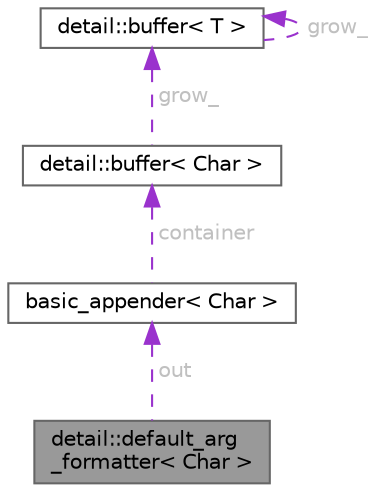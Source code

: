digraph "detail::default_arg_formatter&lt; Char &gt;"
{
 // LATEX_PDF_SIZE
  bgcolor="transparent";
  edge [fontname=Helvetica,fontsize=10,labelfontname=Helvetica,labelfontsize=10];
  node [fontname=Helvetica,fontsize=10,shape=box,height=0.2,width=0.4];
  Node1 [id="Node000001",label="detail::default_arg\l_formatter\< Char \>",height=0.2,width=0.4,color="gray40", fillcolor="grey60", style="filled", fontcolor="black",tooltip=" "];
  Node2 -> Node1 [id="edge1_Node000001_Node000002",dir="back",color="darkorchid3",style="dashed",tooltip=" ",label=" out",fontcolor="grey" ];
  Node2 [id="Node000002",label="basic_appender\< Char \>",height=0.2,width=0.4,color="gray40", fillcolor="white", style="filled",URL="$classbasic__appender.html",tooltip=" "];
  Node3 -> Node2 [id="edge2_Node000002_Node000003",dir="back",color="darkorchid3",style="dashed",tooltip=" ",label=" container",fontcolor="grey" ];
  Node3 [id="Node000003",label="detail::buffer\< Char \>",height=0.2,width=0.4,color="gray40", fillcolor="white", style="filled",URL="$classdetail_1_1buffer.html",tooltip=" "];
  Node4 -> Node3 [id="edge3_Node000003_Node000004",dir="back",color="darkorchid3",style="dashed",tooltip=" ",label=" grow_",fontcolor="grey" ];
  Node4 [id="Node000004",label="detail::buffer\< T \>",height=0.2,width=0.4,color="gray40", fillcolor="white", style="filled",URL="$classdetail_1_1buffer.html",tooltip=" "];
  Node4 -> Node4 [id="edge4_Node000004_Node000004",dir="back",color="darkorchid3",style="dashed",tooltip=" ",label=" grow_",fontcolor="grey" ];
}
